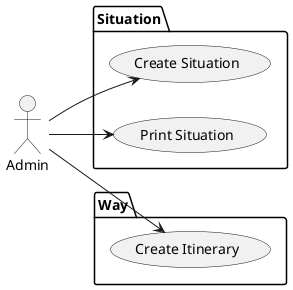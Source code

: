 @startuml
left to right direction
actor Admin
package Situation {
  Admin --> (Create Situation)
  Admin --> (Print Situation)
}

package Way {
  Admin --> (Create Itinerary)
}
@enduml